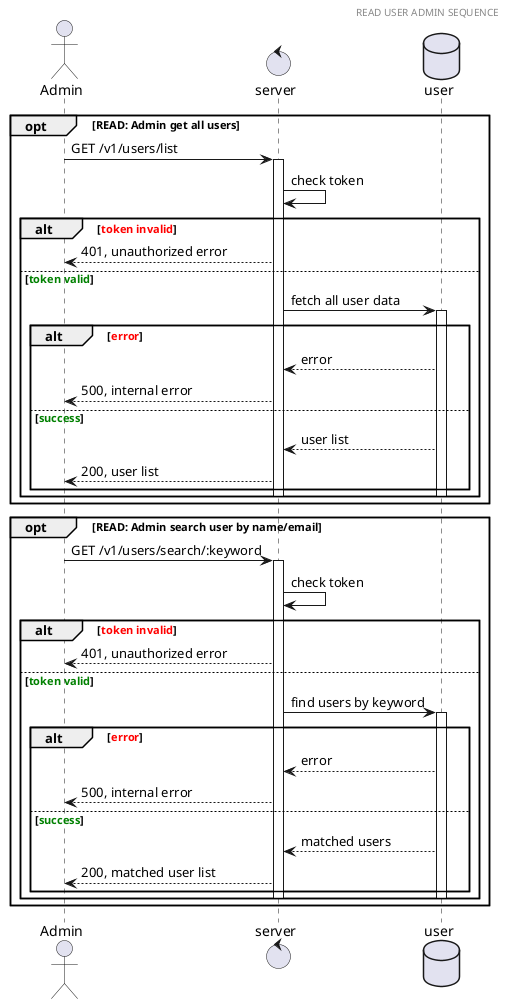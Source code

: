 @startuml User admin sequence

header READ USER ADMIN SEQUENCE
actor Admin 
control server
database user

opt READ: Admin get all users
  Admin -> server: GET /v1/users/list
  activate server
  server -> server: check token
  alt <font color=red>token invalid</font>
    server --> Admin: 401, unauthorized error
  else <font color=green>token valid</font>
    server -> user: fetch all user data
    activate user
    alt <font color=red>error</font>
      user --> server: error
      server --> Admin: 500, internal error
    else <font color=green>success</font>
      user --> server: user list
      server --> Admin: 200, user list
    end
    deactivate user
    deactivate server
  end
end

opt READ: Admin search user by name/email
  Admin -> server: GET /v1/users/search/:keyword
  activate server
  server -> server: check token
  alt <font color=red>token invalid</font>
    server --> Admin: 401, unauthorized error
  else <font color=green>token valid</font>
    server -> user: find users by keyword
    activate user
    alt <font color=red>error</font>
      user --> server: error
      server --> Admin: 500, internal error
    else <font color=green>success</font>
      user --> server: matched users
      server --> Admin: 200, matched user list
    end
    deactivate user
    deactivate server
  end
end

@enduml
